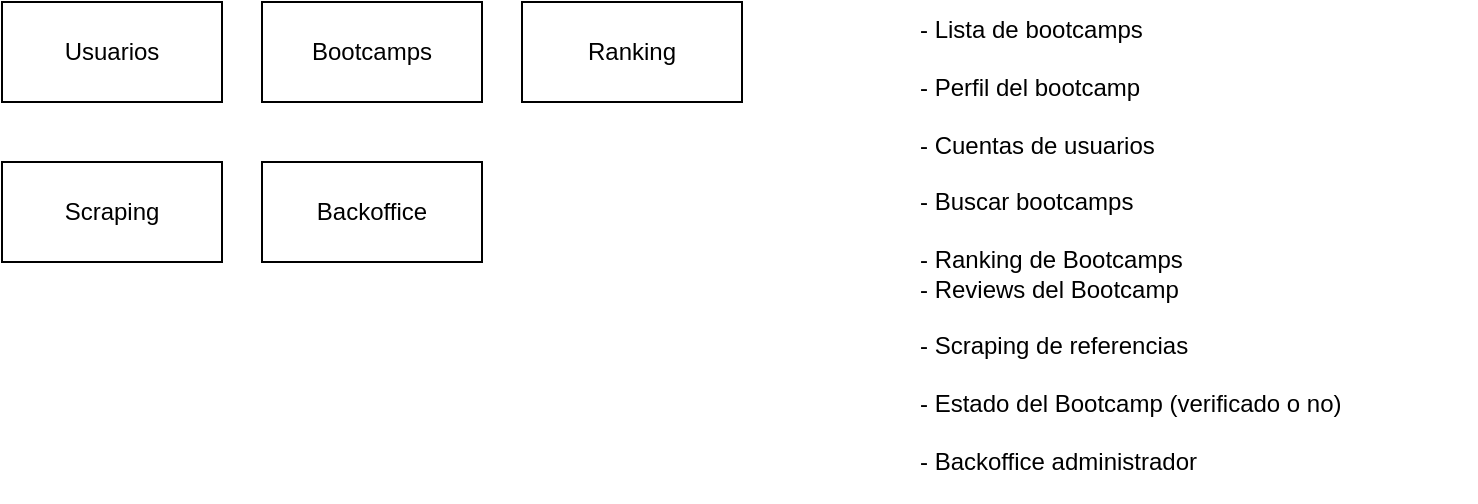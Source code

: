 <mxfile version="21.3.8" type="device" pages="3">
  <diagram name="Inicio" id="l9tnNUQRSjZ2CrAFDo25">
    <mxGraphModel dx="1077" dy="704" grid="1" gridSize="10" guides="1" tooltips="1" connect="1" arrows="1" fold="1" page="1" pageScale="1" pageWidth="827" pageHeight="1169" math="0" shadow="0">
      <root>
        <mxCell id="0" />
        <mxCell id="1" parent="0" />
        <mxCell id="GjlPqHigPR6pHj71b7gj-1" value="- Lista de bootcamps&lt;br/&gt;&lt;br&gt;- Perfil del bootcamp&lt;br/&gt;&lt;br&gt;- Cuentas de usuarios&lt;br/&gt;&lt;br&gt;- Buscar bootcamps&lt;br/&gt;&lt;br&gt;- Ranking de Bootcamps&lt;br/&gt;- Reviews del Bootcamp&lt;br/&gt;&lt;br&gt;- Scraping de referencias&lt;br/&gt;&lt;br&gt;- Estado del Bootcamp (verificado o no)&lt;br/&gt;&lt;br&gt;- Backoffice administrador" style="text;whiteSpace=wrap;html=1;" vertex="1" parent="1">
          <mxGeometry x="547" y="90" width="280" height="250" as="geometry" />
        </mxCell>
        <mxCell id="GjlPqHigPR6pHj71b7gj-2" value="Usuarios" style="html=1;whiteSpace=wrap;" vertex="1" parent="1">
          <mxGeometry x="90" y="90" width="110" height="50" as="geometry" />
        </mxCell>
        <mxCell id="GjlPqHigPR6pHj71b7gj-3" value="Bootcamps" style="html=1;whiteSpace=wrap;" vertex="1" parent="1">
          <mxGeometry x="220" y="90" width="110" height="50" as="geometry" />
        </mxCell>
        <mxCell id="GjlPqHigPR6pHj71b7gj-4" value="Scraping" style="html=1;whiteSpace=wrap;" vertex="1" parent="1">
          <mxGeometry x="90" y="170" width="110" height="50" as="geometry" />
        </mxCell>
        <mxCell id="GjlPqHigPR6pHj71b7gj-5" value="Backoffice" style="html=1;whiteSpace=wrap;" vertex="1" parent="1">
          <mxGeometry x="220" y="170" width="110" height="50" as="geometry" />
        </mxCell>
        <mxCell id="GjlPqHigPR6pHj71b7gj-6" value="Ranking" style="html=1;whiteSpace=wrap;" vertex="1" parent="1">
          <mxGeometry x="350" y="90" width="110" height="50" as="geometry" />
        </mxCell>
      </root>
    </mxGraphModel>
  </diagram>
  <diagram id="xGCZN64rS5vC_HMRKTSh" name="Diagrama">
    <mxGraphModel dx="893" dy="583" grid="1" gridSize="10" guides="1" tooltips="1" connect="1" arrows="1" fold="1" page="1" pageScale="1" pageWidth="827" pageHeight="1169" math="0" shadow="0">
      <root>
        <mxCell id="0" />
        <mxCell id="1" parent="0" />
        <mxCell id="8WqSejYYZmYYg1oaAJw9-1" value="" style="whiteSpace=wrap;html=1;aspect=fixed;" vertex="1" parent="1">
          <mxGeometry x="40" y="100" width="290" height="290" as="geometry" />
        </mxCell>
        <mxCell id="8WqSejYYZmYYg1oaAJw9-2" value="Backend" style="text;html=1;align=center;verticalAlign=middle;resizable=0;points=[];autosize=1;strokeColor=none;fillColor=none;" vertex="1" parent="1">
          <mxGeometry x="50" y="110" width="70" height="30" as="geometry" />
        </mxCell>
        <mxCell id="8WqSejYYZmYYg1oaAJw9-3" value="" style="whiteSpace=wrap;html=1;aspect=fixed;" vertex="1" parent="1">
          <mxGeometry x="370" y="100" width="290" height="290" as="geometry" />
        </mxCell>
        <mxCell id="8WqSejYYZmYYg1oaAJw9-4" value="Frontend" style="text;html=1;align=center;verticalAlign=middle;resizable=0;points=[];autosize=1;strokeColor=none;fillColor=none;" vertex="1" parent="1">
          <mxGeometry x="380" y="110" width="70" height="30" as="geometry" />
        </mxCell>
        <mxCell id="lh3pCXPBYH9KBLb6H6zP-1" value="Usuarios" style="html=1;whiteSpace=wrap;" vertex="1" parent="1">
          <mxGeometry x="50" y="150" width="110" height="50" as="geometry" />
        </mxCell>
        <mxCell id="ma_zcl5hG4Z-JmmzIDVf-1" value="Bootcamps" style="html=1;whiteSpace=wrap;" vertex="1" parent="1">
          <mxGeometry x="180" y="150" width="110" height="50" as="geometry" />
        </mxCell>
        <mxCell id="ma_zcl5hG4Z-JmmzIDVf-2" value="Scraping" style="html=1;whiteSpace=wrap;" vertex="1" parent="1">
          <mxGeometry x="50" y="230" width="110" height="50" as="geometry" />
        </mxCell>
        <mxCell id="ma_zcl5hG4Z-JmmzIDVf-3" value="Backoffice" style="html=1;whiteSpace=wrap;" vertex="1" parent="1">
          <mxGeometry x="180" y="230" width="110" height="50" as="geometry" />
        </mxCell>
        <mxCell id="ma_zcl5hG4Z-JmmzIDVf-4" value="Ranking" style="html=1;whiteSpace=wrap;" vertex="1" parent="1">
          <mxGeometry x="50" y="305" width="110" height="50" as="geometry" />
        </mxCell>
        <mxCell id="ma_zcl5hG4Z-JmmzIDVf-5" value="Arquitectura de Capas&lt;br&gt;&lt;br&gt;- controlador&lt;br&gt;- servicio&lt;br&gt;- respositorio&lt;br&gt;- domio (dto, response, model, interface)&lt;br&gt;&lt;br&gt;Tecnologías:&lt;br&gt;&lt;br&gt;- Typescript -&amp;gt; NestJS&lt;br&gt;- Base de datos -&amp;gt; PostgreSQL -&amp;gt; TypeORM&lt;br&gt;- Swagger&lt;br&gt;- Jest&lt;br&gt;- Docker&lt;br&gt;- AWS&lt;br&gt;- Jenkins | Github Actions&lt;br&gt;&lt;br&gt;Scraping:&lt;br&gt;&lt;br&gt;- Python -&amp;gt; Scrapy | Beautiful soup | Selenium" style="text;html=1;align=left;verticalAlign=middle;resizable=0;points=[];autosize=1;strokeColor=none;fillColor=none;" vertex="1" parent="1">
          <mxGeometry x="40" y="405" width="270" height="300" as="geometry" />
        </mxCell>
        <mxCell id="ma_zcl5hG4Z-JmmzIDVf-7" value="Arquitectura de Capas&lt;br&gt;&lt;br&gt;- controlador&lt;br&gt;- servicio&lt;br&gt;- respositorio&lt;br&gt;- domio (dto, response, model, interface)&lt;br&gt;&lt;br&gt;Tecnologías:&lt;br&gt;&lt;br&gt;- Typescript -&amp;gt; React -&amp;gt; Vite&amp;nbsp;&lt;br&gt;- Cypress/Vitest&lt;br&gt;- Tailwind -&amp;nbsp;shadcn/ui - flowbite&lt;br&gt;- Manejo de estado -&amp;gt; Zustand&lt;br&gt;- Axios&lt;br&gt;- AWS Amplify" style="text;html=1;align=left;verticalAlign=middle;resizable=0;points=[];autosize=1;strokeColor=none;fillColor=none;" vertex="1" parent="1">
          <mxGeometry x="370" y="410" width="240" height="230" as="geometry" />
        </mxCell>
        <mxCell id="ma_zcl5hG4Z-JmmzIDVf-8" value="Usuarios" style="html=1;whiteSpace=wrap;" vertex="1" parent="1">
          <mxGeometry x="395" y="150" width="110" height="50" as="geometry" />
        </mxCell>
        <mxCell id="ma_zcl5hG4Z-JmmzIDVf-9" value="Bootcamps" style="html=1;whiteSpace=wrap;" vertex="1" parent="1">
          <mxGeometry x="525" y="150" width="110" height="50" as="geometry" />
        </mxCell>
        <mxCell id="ma_zcl5hG4Z-JmmzIDVf-10" value="Backoffice" style="html=1;whiteSpace=wrap;" vertex="1" parent="1">
          <mxGeometry x="525" y="230" width="110" height="50" as="geometry" />
        </mxCell>
        <mxCell id="ma_zcl5hG4Z-JmmzIDVf-11" value="Ranking" style="html=1;whiteSpace=wrap;" vertex="1" parent="1">
          <mxGeometry x="395" y="230" width="110" height="50" as="geometry" />
        </mxCell>
      </root>
    </mxGraphModel>
  </diagram>
  <diagram id="Pwj5PTE5D3nYzFjmJfj2" name="Proceso">
    <mxGraphModel dx="1302" dy="851" grid="1" gridSize="10" guides="1" tooltips="1" connect="1" arrows="1" fold="1" page="1" pageScale="1" pageWidth="827" pageHeight="1169" math="0" shadow="0">
      <root>
        <mxCell id="0" />
        <mxCell id="1" parent="0" />
      </root>
    </mxGraphModel>
  </diagram>
</mxfile>
